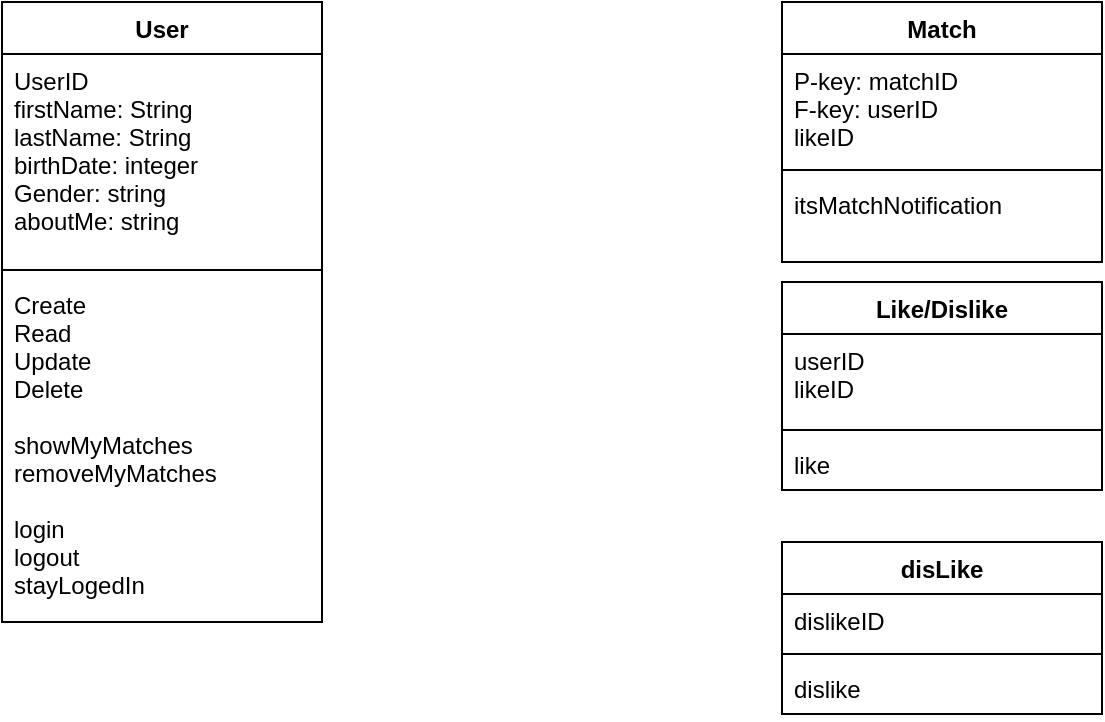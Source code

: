 <mxfile version="13.9.9" type="github">
  <diagram name="Page-1" id="c4acf3e9-155e-7222-9cf6-157b1a14988f">
    <mxGraphModel dx="933" dy="504" grid="1" gridSize="10" guides="1" tooltips="1" connect="1" arrows="1" fold="1" page="1" pageScale="1" pageWidth="850" pageHeight="1100" background="#ffffff" math="0" shadow="0">
      <root>
        <mxCell id="0" />
        <mxCell id="1" parent="0" />
        <mxCell id="ahDC9lvJqH9F_NShQrPi-1" value="User" style="swimlane;fontStyle=1;align=center;verticalAlign=top;childLayout=stackLayout;horizontal=1;startSize=26;horizontalStack=0;resizeParent=1;resizeParentMax=0;resizeLast=0;collapsible=1;marginBottom=0;" vertex="1" parent="1">
          <mxGeometry x="50" y="100" width="160" height="310" as="geometry" />
        </mxCell>
        <mxCell id="ahDC9lvJqH9F_NShQrPi-2" value="UserID&#xa;firstName: String&#xa;lastName: String&#xa;birthDate: integer&#xa;Gender: string&#xa;aboutMe: string&#xa;" style="text;strokeColor=none;fillColor=none;align=left;verticalAlign=top;spacingLeft=4;spacingRight=4;overflow=hidden;rotatable=0;points=[[0,0.5],[1,0.5]];portConstraint=eastwest;" vertex="1" parent="ahDC9lvJqH9F_NShQrPi-1">
          <mxGeometry y="26" width="160" height="104" as="geometry" />
        </mxCell>
        <mxCell id="ahDC9lvJqH9F_NShQrPi-3" value="" style="line;strokeWidth=1;fillColor=none;align=left;verticalAlign=middle;spacingTop=-1;spacingLeft=3;spacingRight=3;rotatable=0;labelPosition=right;points=[];portConstraint=eastwest;" vertex="1" parent="ahDC9lvJqH9F_NShQrPi-1">
          <mxGeometry y="130" width="160" height="8" as="geometry" />
        </mxCell>
        <mxCell id="ahDC9lvJqH9F_NShQrPi-4" value="Create&#xa;Read&#xa;Update&#xa;Delete&#xa;&#xa;showMyMatches&#xa;removeMyMatches&#xa;&#xa;login&#xa;logout&#xa;stayLogedIn&#xa;&#xa;" style="text;strokeColor=none;fillColor=none;align=left;verticalAlign=top;spacingLeft=4;spacingRight=4;overflow=hidden;rotatable=0;points=[[0,0.5],[1,0.5]];portConstraint=eastwest;" vertex="1" parent="ahDC9lvJqH9F_NShQrPi-1">
          <mxGeometry y="138" width="160" height="172" as="geometry" />
        </mxCell>
        <mxCell id="ahDC9lvJqH9F_NShQrPi-5" value="Match" style="swimlane;fontStyle=1;align=center;verticalAlign=top;childLayout=stackLayout;horizontal=1;startSize=26;horizontalStack=0;resizeParent=1;resizeParentMax=0;resizeLast=0;collapsible=1;marginBottom=0;" vertex="1" parent="1">
          <mxGeometry x="440" y="100" width="160" height="130" as="geometry" />
        </mxCell>
        <mxCell id="ahDC9lvJqH9F_NShQrPi-6" value="P-key: matchID&#xa;F-key: userID&#xa;likeID&#xa;" style="text;strokeColor=none;fillColor=none;align=left;verticalAlign=top;spacingLeft=4;spacingRight=4;overflow=hidden;rotatable=0;points=[[0,0.5],[1,0.5]];portConstraint=eastwest;" vertex="1" parent="ahDC9lvJqH9F_NShQrPi-5">
          <mxGeometry y="26" width="160" height="54" as="geometry" />
        </mxCell>
        <mxCell id="ahDC9lvJqH9F_NShQrPi-7" value="" style="line;strokeWidth=1;fillColor=none;align=left;verticalAlign=middle;spacingTop=-1;spacingLeft=3;spacingRight=3;rotatable=0;labelPosition=right;points=[];portConstraint=eastwest;" vertex="1" parent="ahDC9lvJqH9F_NShQrPi-5">
          <mxGeometry y="80" width="160" height="8" as="geometry" />
        </mxCell>
        <mxCell id="ahDC9lvJqH9F_NShQrPi-8" value="itsMatchNotification" style="text;strokeColor=none;fillColor=none;align=left;verticalAlign=top;spacingLeft=4;spacingRight=4;overflow=hidden;rotatable=0;points=[[0,0.5],[1,0.5]];portConstraint=eastwest;" vertex="1" parent="ahDC9lvJqH9F_NShQrPi-5">
          <mxGeometry y="88" width="160" height="42" as="geometry" />
        </mxCell>
        <mxCell id="ahDC9lvJqH9F_NShQrPi-9" value="Like/Dislike" style="swimlane;fontStyle=1;align=center;verticalAlign=top;childLayout=stackLayout;horizontal=1;startSize=26;horizontalStack=0;resizeParent=1;resizeParentMax=0;resizeLast=0;collapsible=1;marginBottom=0;" vertex="1" parent="1">
          <mxGeometry x="440" y="240" width="160" height="104" as="geometry" />
        </mxCell>
        <mxCell id="ahDC9lvJqH9F_NShQrPi-10" value="userID&#xa;likeID" style="text;strokeColor=none;fillColor=none;align=left;verticalAlign=top;spacingLeft=4;spacingRight=4;overflow=hidden;rotatable=0;points=[[0,0.5],[1,0.5]];portConstraint=eastwest;" vertex="1" parent="ahDC9lvJqH9F_NShQrPi-9">
          <mxGeometry y="26" width="160" height="44" as="geometry" />
        </mxCell>
        <mxCell id="ahDC9lvJqH9F_NShQrPi-11" value="" style="line;strokeWidth=1;fillColor=none;align=left;verticalAlign=middle;spacingTop=-1;spacingLeft=3;spacingRight=3;rotatable=0;labelPosition=right;points=[];portConstraint=eastwest;" vertex="1" parent="ahDC9lvJqH9F_NShQrPi-9">
          <mxGeometry y="70" width="160" height="8" as="geometry" />
        </mxCell>
        <mxCell id="ahDC9lvJqH9F_NShQrPi-12" value="like" style="text;strokeColor=none;fillColor=none;align=left;verticalAlign=top;spacingLeft=4;spacingRight=4;overflow=hidden;rotatable=0;points=[[0,0.5],[1,0.5]];portConstraint=eastwest;" vertex="1" parent="ahDC9lvJqH9F_NShQrPi-9">
          <mxGeometry y="78" width="160" height="26" as="geometry" />
        </mxCell>
        <mxCell id="ahDC9lvJqH9F_NShQrPi-13" value="disLike" style="swimlane;fontStyle=1;align=center;verticalAlign=top;childLayout=stackLayout;horizontal=1;startSize=26;horizontalStack=0;resizeParent=1;resizeParentMax=0;resizeLast=0;collapsible=1;marginBottom=0;" vertex="1" parent="1">
          <mxGeometry x="440" y="370" width="160" height="86" as="geometry" />
        </mxCell>
        <mxCell id="ahDC9lvJqH9F_NShQrPi-14" value="dislikeID" style="text;strokeColor=none;fillColor=none;align=left;verticalAlign=top;spacingLeft=4;spacingRight=4;overflow=hidden;rotatable=0;points=[[0,0.5],[1,0.5]];portConstraint=eastwest;" vertex="1" parent="ahDC9lvJqH9F_NShQrPi-13">
          <mxGeometry y="26" width="160" height="26" as="geometry" />
        </mxCell>
        <mxCell id="ahDC9lvJqH9F_NShQrPi-15" value="" style="line;strokeWidth=1;fillColor=none;align=left;verticalAlign=middle;spacingTop=-1;spacingLeft=3;spacingRight=3;rotatable=0;labelPosition=right;points=[];portConstraint=eastwest;" vertex="1" parent="ahDC9lvJqH9F_NShQrPi-13">
          <mxGeometry y="52" width="160" height="8" as="geometry" />
        </mxCell>
        <mxCell id="ahDC9lvJqH9F_NShQrPi-16" value="dislike" style="text;strokeColor=none;fillColor=none;align=left;verticalAlign=top;spacingLeft=4;spacingRight=4;overflow=hidden;rotatable=0;points=[[0,0.5],[1,0.5]];portConstraint=eastwest;" vertex="1" parent="ahDC9lvJqH9F_NShQrPi-13">
          <mxGeometry y="60" width="160" height="26" as="geometry" />
        </mxCell>
      </root>
    </mxGraphModel>
  </diagram>
</mxfile>
